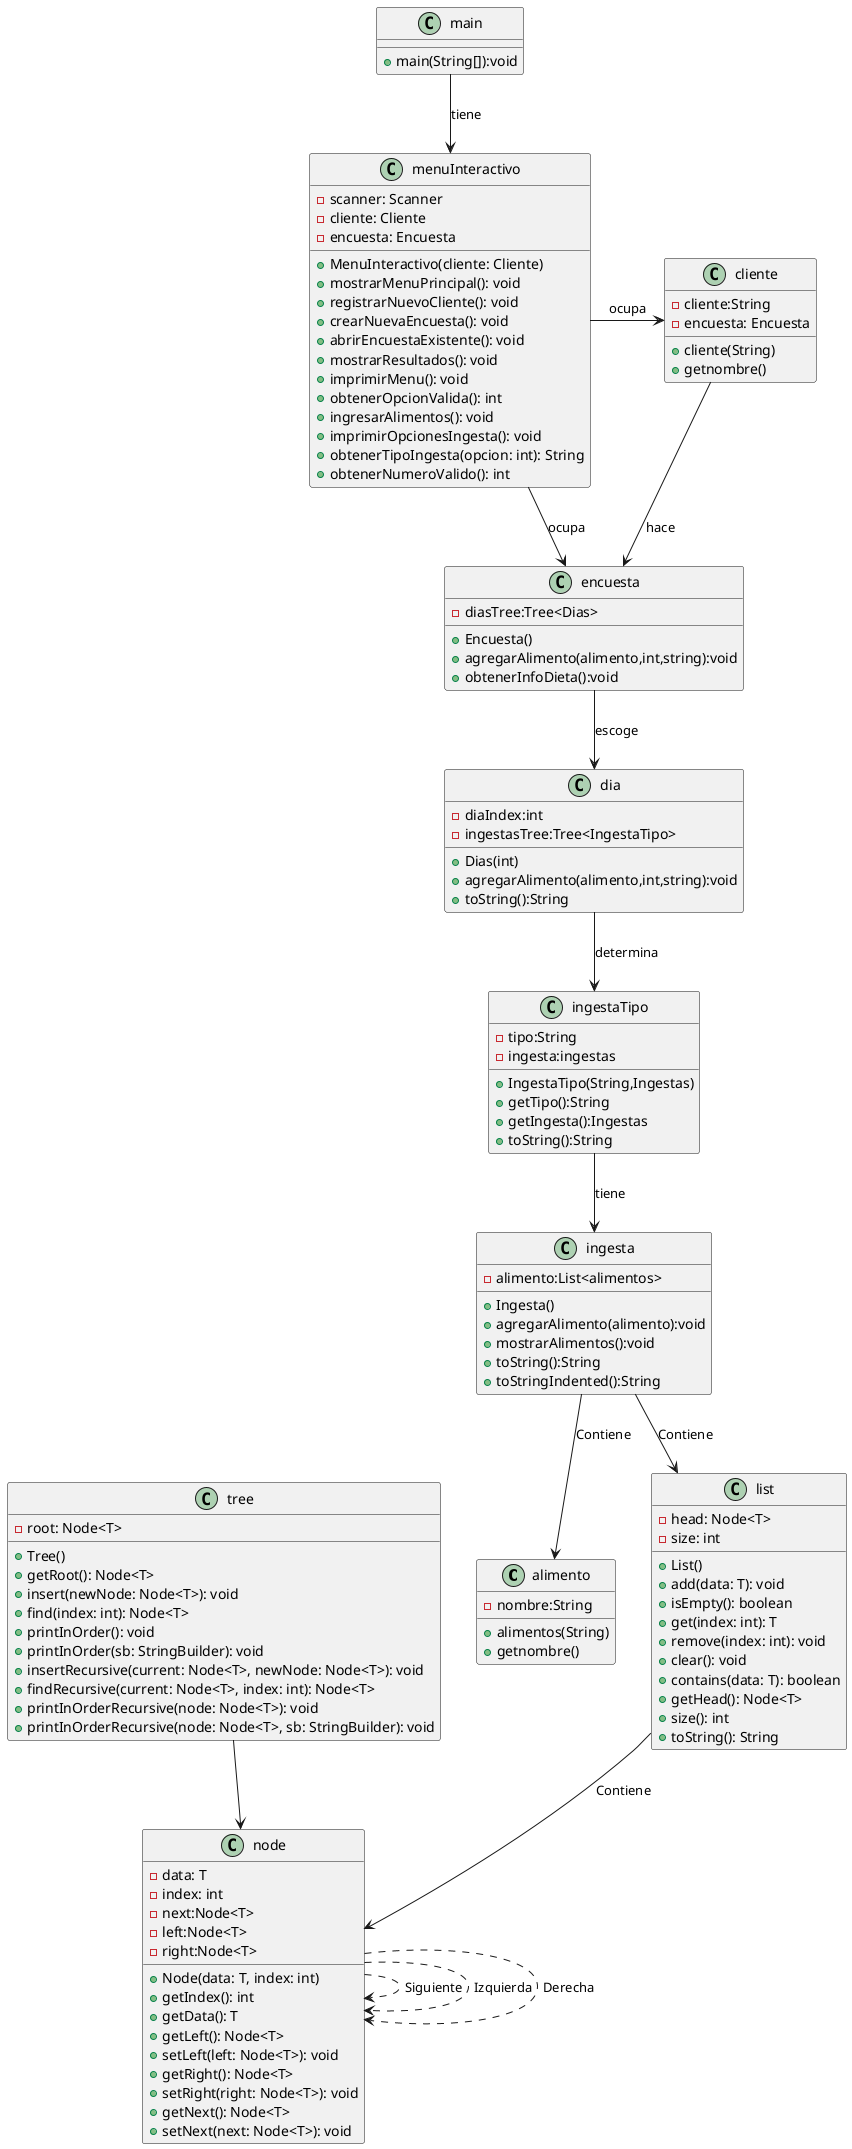 @startuml
class alimento
class cliente 
class dia 
class encuesta 
class ingesta
class ingestaTipo
class list 
class main 
class menuInteractivo
class node 
class tree 

class cliente{
    -cliente:String
    -encuesta: Encuesta
    +cliente(String)
    +getnombre()
}
class alimento{
    -nombre:String
    +alimentos(String)
    +getnombre()
    }
class dia{
    -diaIndex:int
    -ingestasTree:Tree<IngestaTipo>
    +Dias(int)
    +agregarAlimento(alimento,int,string):void
    +toString():String

}

class encuesta{
    -diasTree:Tree<Dias>
    +Encuesta()
    +agregarAlimento(alimento,int,string):void
    +obtenerInfoDieta():void

}
class ingesta{
    -alimento:List<alimentos>
    +Ingesta()
    +agregarAlimento(alimento):void
    +mostrarAlimentos():void
    +toString():String
    +toStringIndented():String

}
class ingestaTipo{
    -tipo:String 
    -ingesta:ingestas
    +IngestaTipo(String,Ingestas)
    +getTipo():String
    +getIngesta():Ingestas
    +toString():String
}
class list{
    -head: Node<T>
    -size: int
    +List()
    +add(data: T): void
    +isEmpty(): boolean
    +get(index: int): T
    +remove(index: int): void
    +clear(): void
    +contains(data: T): boolean
    +getHead(): Node<T>
    +size(): int
    +toString(): String
}
class main{
    +main(String[]):void
}
class menuInteractivo{
    -scanner: Scanner
    -cliente: Cliente
    -encuesta: Encuesta
    +MenuInteractivo(cliente: Cliente)
    +mostrarMenuPrincipal(): void
    +registrarNuevoCliente(): void
    +crearNuevaEncuesta(): void
    +abrirEncuestaExistente(): void
    +mostrarResultados(): void
    +imprimirMenu(): void
    +obtenerOpcionValida(): int
    +ingresarAlimentos(): void
    +imprimirOpcionesIngesta(): void
    +obtenerTipoIngesta(opcion: int): String
    +obtenerNumeroValido(): int
}
class node{
    -data: T
    -index: int
    -next:Node<T>
    -left:Node<T>
    -right:Node<T>
    +Node(data: T, index: int)
    +getIndex(): int
    +getData(): T
    +getLeft(): Node<T>
    +setLeft(left: Node<T>): void
    +getRight(): Node<T>
    +setRight(right: Node<T>): void
    +getNext(): Node<T>
    +setNext(next: Node<T>): void
}
class tree{
    -root: Node<T>
    +Tree()
    +getRoot(): Node<T>
    +insert(newNode: Node<T>): void
    +find(index: int): Node<T>
    +printInOrder(): void
    +printInOrder(sb: StringBuilder): void
    +insertRecursive(current: Node<T>, newNode: Node<T>): void
    +findRecursive(current: Node<T>, index: int): Node<T>
    +printInOrderRecursive(node: Node<T>): void
    +printInOrderRecursive(node: Node<T>, sb: StringBuilder): void
}

main --> menuInteractivo:tiene
menuInteractivo -> cliente:ocupa
menuInteractivo -> encuesta:ocupa
cliente --> encuesta:hace
encuesta --> dia:escoge
dia --> ingestaTipo:determina
ingestaTipo --> ingesta:tiene
ingesta --> alimento: Contiene
ingesta --> list: Contiene
list --> node: Contiene
node ..> node: Siguiente
node ..> node: Izquierda
node ..> node: Derecha
tree --> node
@enduml

